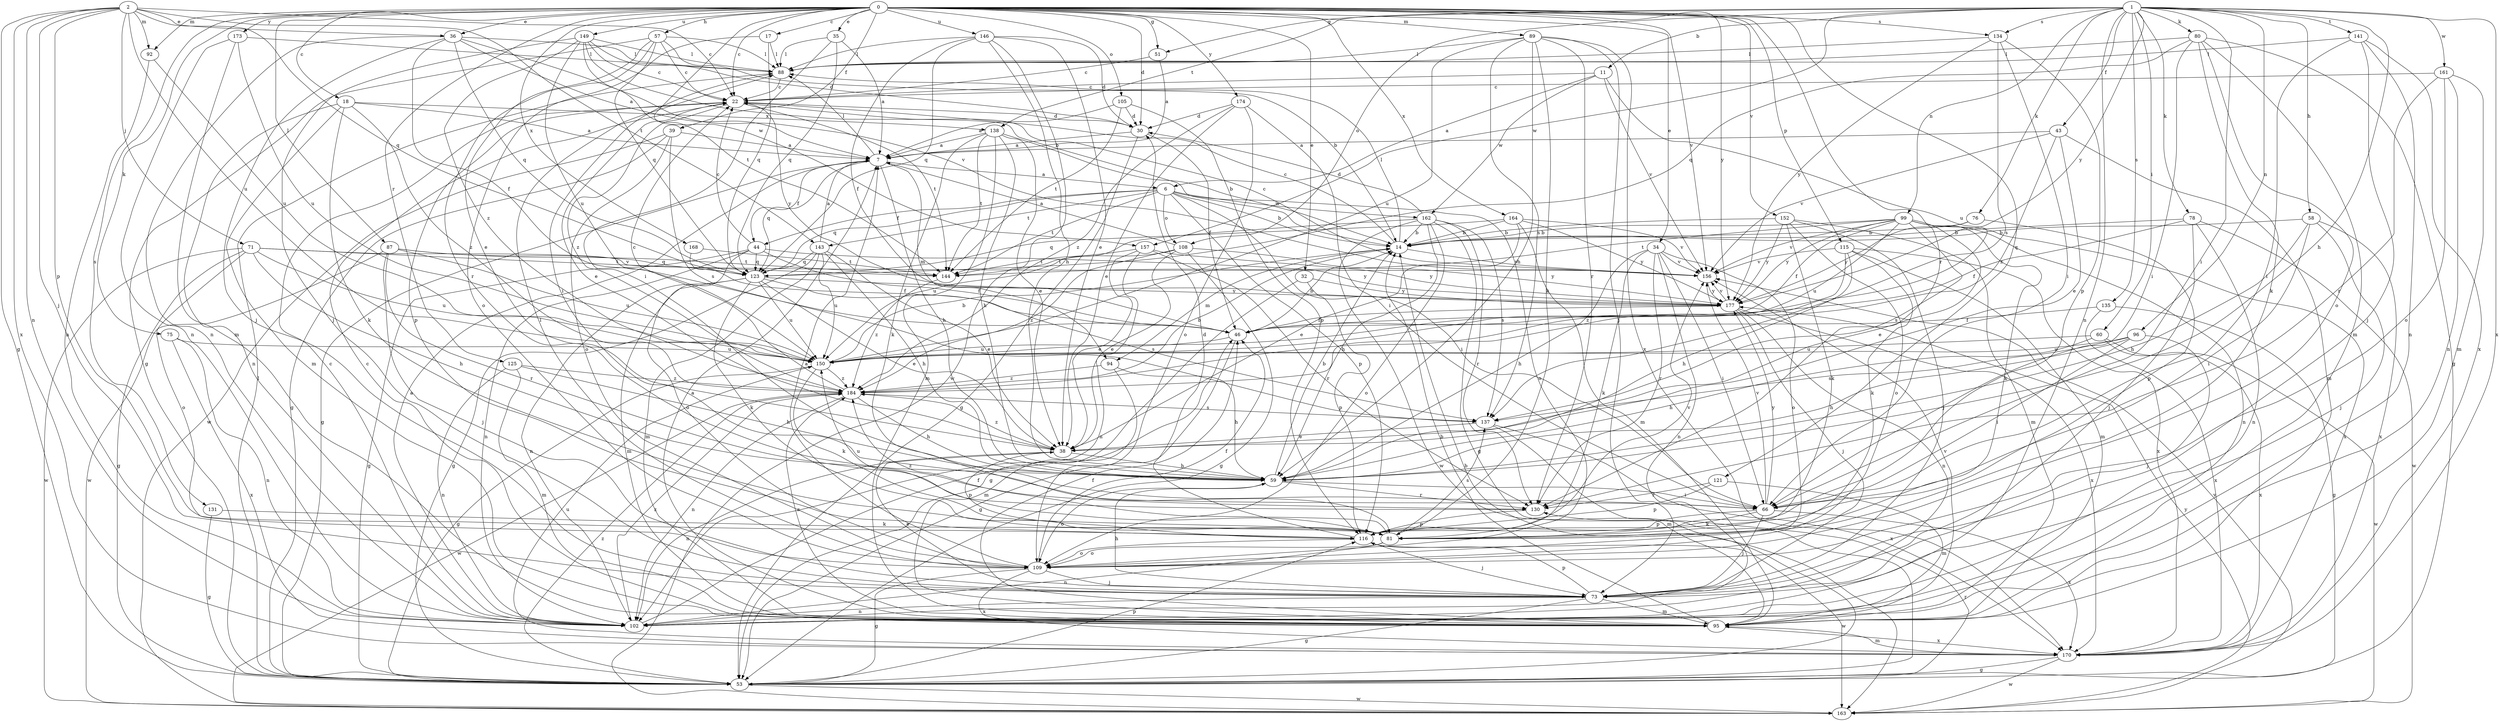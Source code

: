 strict digraph  {
0;
1;
2;
6;
7;
11;
14;
17;
18;
22;
30;
32;
34;
35;
36;
38;
39;
43;
44;
46;
51;
53;
57;
58;
59;
60;
66;
71;
73;
75;
76;
78;
80;
81;
87;
88;
89;
92;
94;
95;
96;
99;
102;
105;
108;
109;
115;
116;
121;
123;
125;
130;
131;
134;
135;
137;
138;
141;
143;
144;
146;
149;
150;
152;
156;
157;
161;
162;
163;
164;
168;
170;
173;
174;
177;
184;
0 -> 17  [label=c];
0 -> 18  [label=c];
0 -> 22  [label=c];
0 -> 30  [label=d];
0 -> 32  [label=e];
0 -> 34  [label=e];
0 -> 35  [label=e];
0 -> 36  [label=e];
0 -> 39  [label=f];
0 -> 51  [label=g];
0 -> 57  [label=h];
0 -> 75  [label=k];
0 -> 87  [label=l];
0 -> 89  [label=m];
0 -> 92  [label=m];
0 -> 105  [label=o];
0 -> 115  [label=p];
0 -> 121  [label=q];
0 -> 125  [label=r];
0 -> 130  [label=r];
0 -> 131  [label=s];
0 -> 134  [label=s];
0 -> 146  [label=u];
0 -> 149  [label=u];
0 -> 152  [label=v];
0 -> 156  [label=v];
0 -> 157  [label=w];
0 -> 164  [label=x];
0 -> 168  [label=x];
0 -> 173  [label=y];
0 -> 174  [label=y];
0 -> 177  [label=y];
1 -> 11  [label=b];
1 -> 43  [label=f];
1 -> 51  [label=g];
1 -> 58  [label=h];
1 -> 59  [label=h];
1 -> 60  [label=i];
1 -> 66  [label=i];
1 -> 76  [label=k];
1 -> 78  [label=k];
1 -> 80  [label=k];
1 -> 96  [label=n];
1 -> 99  [label=n];
1 -> 102  [label=n];
1 -> 108  [label=o];
1 -> 134  [label=s];
1 -> 135  [label=s];
1 -> 138  [label=t];
1 -> 141  [label=t];
1 -> 157  [label=w];
1 -> 161  [label=w];
1 -> 170  [label=x];
1 -> 177  [label=y];
2 -> 22  [label=c];
2 -> 36  [label=e];
2 -> 53  [label=g];
2 -> 71  [label=j];
2 -> 73  [label=j];
2 -> 92  [label=m];
2 -> 102  [label=n];
2 -> 116  [label=p];
2 -> 123  [label=q];
2 -> 143  [label=t];
2 -> 150  [label=u];
2 -> 170  [label=x];
6 -> 14  [label=b];
6 -> 44  [label=f];
6 -> 66  [label=i];
6 -> 108  [label=o];
6 -> 109  [label=o];
6 -> 116  [label=p];
6 -> 123  [label=q];
6 -> 143  [label=t];
6 -> 144  [label=t];
6 -> 162  [label=w];
7 -> 6  [label=a];
7 -> 44  [label=f];
7 -> 53  [label=g];
7 -> 59  [label=h];
7 -> 88  [label=l];
7 -> 94  [label=m];
7 -> 123  [label=q];
11 -> 6  [label=a];
11 -> 22  [label=c];
11 -> 150  [label=u];
11 -> 156  [label=v];
11 -> 162  [label=w];
14 -> 22  [label=c];
14 -> 88  [label=l];
14 -> 94  [label=m];
14 -> 156  [label=v];
17 -> 88  [label=l];
17 -> 109  [label=o];
17 -> 123  [label=q];
18 -> 7  [label=a];
18 -> 81  [label=k];
18 -> 95  [label=m];
18 -> 102  [label=n];
18 -> 184  [label=z];
18 -> 138  [label=x];
22 -> 30  [label=d];
22 -> 38  [label=e];
22 -> 116  [label=p];
22 -> 144  [label=t];
22 -> 177  [label=y];
22 -> 184  [label=z];
30 -> 7  [label=a];
30 -> 46  [label=f];
30 -> 53  [label=g];
32 -> 53  [label=g];
32 -> 116  [label=p];
32 -> 177  [label=y];
34 -> 59  [label=h];
34 -> 66  [label=i];
34 -> 81  [label=k];
34 -> 102  [label=n];
34 -> 109  [label=o];
34 -> 130  [label=r];
34 -> 156  [label=v];
35 -> 7  [label=a];
35 -> 66  [label=i];
35 -> 88  [label=l];
35 -> 123  [label=q];
36 -> 7  [label=a];
36 -> 46  [label=f];
36 -> 73  [label=j];
36 -> 88  [label=l];
36 -> 102  [label=n];
36 -> 123  [label=q];
36 -> 156  [label=v];
38 -> 59  [label=h];
38 -> 102  [label=n];
38 -> 116  [label=p];
38 -> 184  [label=z];
39 -> 7  [label=a];
39 -> 53  [label=g];
39 -> 109  [label=o];
39 -> 137  [label=s];
39 -> 163  [label=w];
43 -> 7  [label=a];
43 -> 38  [label=e];
43 -> 95  [label=m];
43 -> 156  [label=v];
43 -> 184  [label=z];
44 -> 22  [label=c];
44 -> 46  [label=f];
44 -> 53  [label=g];
44 -> 102  [label=n];
44 -> 109  [label=o];
44 -> 123  [label=q];
44 -> 177  [label=y];
46 -> 14  [label=b];
46 -> 53  [label=g];
46 -> 150  [label=u];
51 -> 7  [label=a];
51 -> 22  [label=c];
53 -> 14  [label=b];
53 -> 88  [label=l];
53 -> 116  [label=p];
53 -> 130  [label=r];
53 -> 163  [label=w];
53 -> 184  [label=z];
57 -> 14  [label=b];
57 -> 22  [label=c];
57 -> 38  [label=e];
57 -> 53  [label=g];
57 -> 88  [label=l];
57 -> 123  [label=q];
57 -> 130  [label=r];
58 -> 14  [label=b];
58 -> 59  [label=h];
58 -> 66  [label=i];
58 -> 73  [label=j];
58 -> 170  [label=x];
59 -> 14  [label=b];
59 -> 66  [label=i];
59 -> 109  [label=o];
59 -> 130  [label=r];
60 -> 59  [label=h];
60 -> 150  [label=u];
60 -> 163  [label=w];
60 -> 170  [label=x];
66 -> 73  [label=j];
66 -> 81  [label=k];
66 -> 116  [label=p];
66 -> 156  [label=v];
66 -> 170  [label=x];
66 -> 177  [label=y];
71 -> 53  [label=g];
71 -> 59  [label=h];
71 -> 109  [label=o];
71 -> 144  [label=t];
71 -> 150  [label=u];
71 -> 156  [label=v];
71 -> 163  [label=w];
73 -> 38  [label=e];
73 -> 53  [label=g];
73 -> 59  [label=h];
73 -> 95  [label=m];
73 -> 102  [label=n];
73 -> 116  [label=p];
75 -> 102  [label=n];
75 -> 150  [label=u];
75 -> 170  [label=x];
76 -> 14  [label=b];
76 -> 116  [label=p];
76 -> 177  [label=y];
78 -> 14  [label=b];
78 -> 46  [label=f];
78 -> 73  [label=j];
78 -> 102  [label=n];
78 -> 163  [label=w];
80 -> 53  [label=g];
80 -> 66  [label=i];
80 -> 81  [label=k];
80 -> 88  [label=l];
80 -> 95  [label=m];
80 -> 109  [label=o];
80 -> 123  [label=q];
81 -> 102  [label=n];
81 -> 109  [label=o];
81 -> 137  [label=s];
81 -> 150  [label=u];
81 -> 184  [label=z];
87 -> 73  [label=j];
87 -> 123  [label=q];
87 -> 130  [label=r];
87 -> 144  [label=t];
87 -> 150  [label=u];
87 -> 163  [label=w];
88 -> 22  [label=c];
88 -> 66  [label=i];
89 -> 59  [label=h];
89 -> 73  [label=j];
89 -> 81  [label=k];
89 -> 88  [label=l];
89 -> 130  [label=r];
89 -> 137  [label=s];
89 -> 150  [label=u];
89 -> 170  [label=x];
92 -> 102  [label=n];
92 -> 150  [label=u];
94 -> 59  [label=h];
94 -> 95  [label=m];
94 -> 184  [label=z];
95 -> 7  [label=a];
95 -> 14  [label=b];
95 -> 22  [label=c];
95 -> 46  [label=f];
95 -> 156  [label=v];
95 -> 170  [label=x];
95 -> 184  [label=z];
96 -> 59  [label=h];
96 -> 66  [label=i];
96 -> 73  [label=j];
96 -> 137  [label=s];
96 -> 150  [label=u];
99 -> 14  [label=b];
99 -> 38  [label=e];
99 -> 46  [label=f];
99 -> 81  [label=k];
99 -> 102  [label=n];
99 -> 137  [label=s];
99 -> 144  [label=t];
99 -> 150  [label=u];
99 -> 156  [label=v];
99 -> 170  [label=x];
99 -> 177  [label=y];
102 -> 7  [label=a];
102 -> 22  [label=c];
102 -> 46  [label=f];
102 -> 184  [label=z];
105 -> 7  [label=a];
105 -> 30  [label=d];
105 -> 116  [label=p];
105 -> 144  [label=t];
108 -> 7  [label=a];
108 -> 38  [label=e];
108 -> 53  [label=g];
108 -> 144  [label=t];
108 -> 177  [label=y];
108 -> 184  [label=z];
109 -> 7  [label=a];
109 -> 46  [label=f];
109 -> 53  [label=g];
109 -> 73  [label=j];
109 -> 88  [label=l];
109 -> 170  [label=x];
115 -> 59  [label=h];
115 -> 81  [label=k];
115 -> 95  [label=m];
115 -> 156  [label=v];
115 -> 170  [label=x];
115 -> 184  [label=z];
116 -> 30  [label=d];
116 -> 73  [label=j];
116 -> 109  [label=o];
116 -> 156  [label=v];
116 -> 163  [label=w];
121 -> 95  [label=m];
121 -> 116  [label=p];
121 -> 130  [label=r];
123 -> 38  [label=e];
123 -> 81  [label=k];
123 -> 95  [label=m];
123 -> 102  [label=n];
123 -> 137  [label=s];
123 -> 150  [label=u];
123 -> 177  [label=y];
125 -> 59  [label=h];
125 -> 95  [label=m];
125 -> 102  [label=n];
125 -> 184  [label=z];
130 -> 116  [label=p];
131 -> 53  [label=g];
131 -> 81  [label=k];
134 -> 66  [label=i];
134 -> 88  [label=l];
134 -> 116  [label=p];
134 -> 137  [label=s];
134 -> 177  [label=y];
135 -> 46  [label=f];
135 -> 53  [label=g];
135 -> 170  [label=x];
137 -> 38  [label=e];
137 -> 95  [label=m];
137 -> 170  [label=x];
138 -> 7  [label=a];
138 -> 14  [label=b];
138 -> 38  [label=e];
138 -> 59  [label=h];
138 -> 81  [label=k];
138 -> 95  [label=m];
138 -> 144  [label=t];
141 -> 66  [label=i];
141 -> 73  [label=j];
141 -> 88  [label=l];
141 -> 102  [label=n];
141 -> 170  [label=x];
143 -> 7  [label=a];
143 -> 38  [label=e];
143 -> 53  [label=g];
143 -> 59  [label=h];
143 -> 95  [label=m];
143 -> 123  [label=q];
143 -> 150  [label=u];
144 -> 184  [label=z];
146 -> 30  [label=d];
146 -> 38  [label=e];
146 -> 46  [label=f];
146 -> 59  [label=h];
146 -> 88  [label=l];
146 -> 123  [label=q];
146 -> 163  [label=w];
149 -> 14  [label=b];
149 -> 22  [label=c];
149 -> 30  [label=d];
149 -> 73  [label=j];
149 -> 88  [label=l];
149 -> 144  [label=t];
149 -> 150  [label=u];
149 -> 184  [label=z];
150 -> 14  [label=b];
150 -> 53  [label=g];
150 -> 81  [label=k];
150 -> 184  [label=z];
152 -> 14  [label=b];
152 -> 73  [label=j];
152 -> 81  [label=k];
152 -> 95  [label=m];
152 -> 109  [label=o];
152 -> 177  [label=y];
156 -> 22  [label=c];
156 -> 177  [label=y];
157 -> 38  [label=e];
157 -> 102  [label=n];
157 -> 130  [label=r];
157 -> 144  [label=t];
157 -> 177  [label=y];
161 -> 22  [label=c];
161 -> 95  [label=m];
161 -> 102  [label=n];
161 -> 109  [label=o];
161 -> 130  [label=r];
162 -> 14  [label=b];
162 -> 30  [label=d];
162 -> 53  [label=g];
162 -> 59  [label=h];
162 -> 109  [label=o];
162 -> 130  [label=r];
162 -> 137  [label=s];
162 -> 150  [label=u];
162 -> 163  [label=w];
163 -> 156  [label=v];
163 -> 177  [label=y];
164 -> 14  [label=b];
164 -> 38  [label=e];
164 -> 95  [label=m];
164 -> 123  [label=q];
164 -> 156  [label=v];
164 -> 177  [label=y];
168 -> 46  [label=f];
168 -> 144  [label=t];
170 -> 53  [label=g];
170 -> 95  [label=m];
170 -> 150  [label=u];
170 -> 163  [label=w];
173 -> 88  [label=l];
173 -> 95  [label=m];
173 -> 102  [label=n];
173 -> 150  [label=u];
174 -> 30  [label=d];
174 -> 38  [label=e];
174 -> 66  [label=i];
174 -> 109  [label=o];
174 -> 184  [label=z];
177 -> 46  [label=f];
177 -> 73  [label=j];
177 -> 102  [label=n];
177 -> 156  [label=v];
177 -> 170  [label=x];
184 -> 14  [label=b];
184 -> 22  [label=c];
184 -> 59  [label=h];
184 -> 102  [label=n];
184 -> 137  [label=s];
184 -> 163  [label=w];
}
